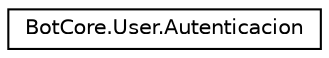 digraph "Representación gráfica de la clase"
{
 // INTERACTIVE_SVG=YES
 // LATEX_PDF_SIZE
  edge [fontname="Helvetica",fontsize="10",labelfontname="Helvetica",labelfontsize="10"];
  node [fontname="Helvetica",fontsize="10",shape=record];
  rankdir="LR";
  Node0 [label="BotCore.User.Autenticacion",height=0.2,width=0.4,color="black", fillcolor="white", style="filled",URL="$classBotCore_1_1User_1_1Autenticacion.html",tooltip="Esta clase se encarga de tomar datos para loggear una persona y verificar su informacion a la hora de..."];
}

